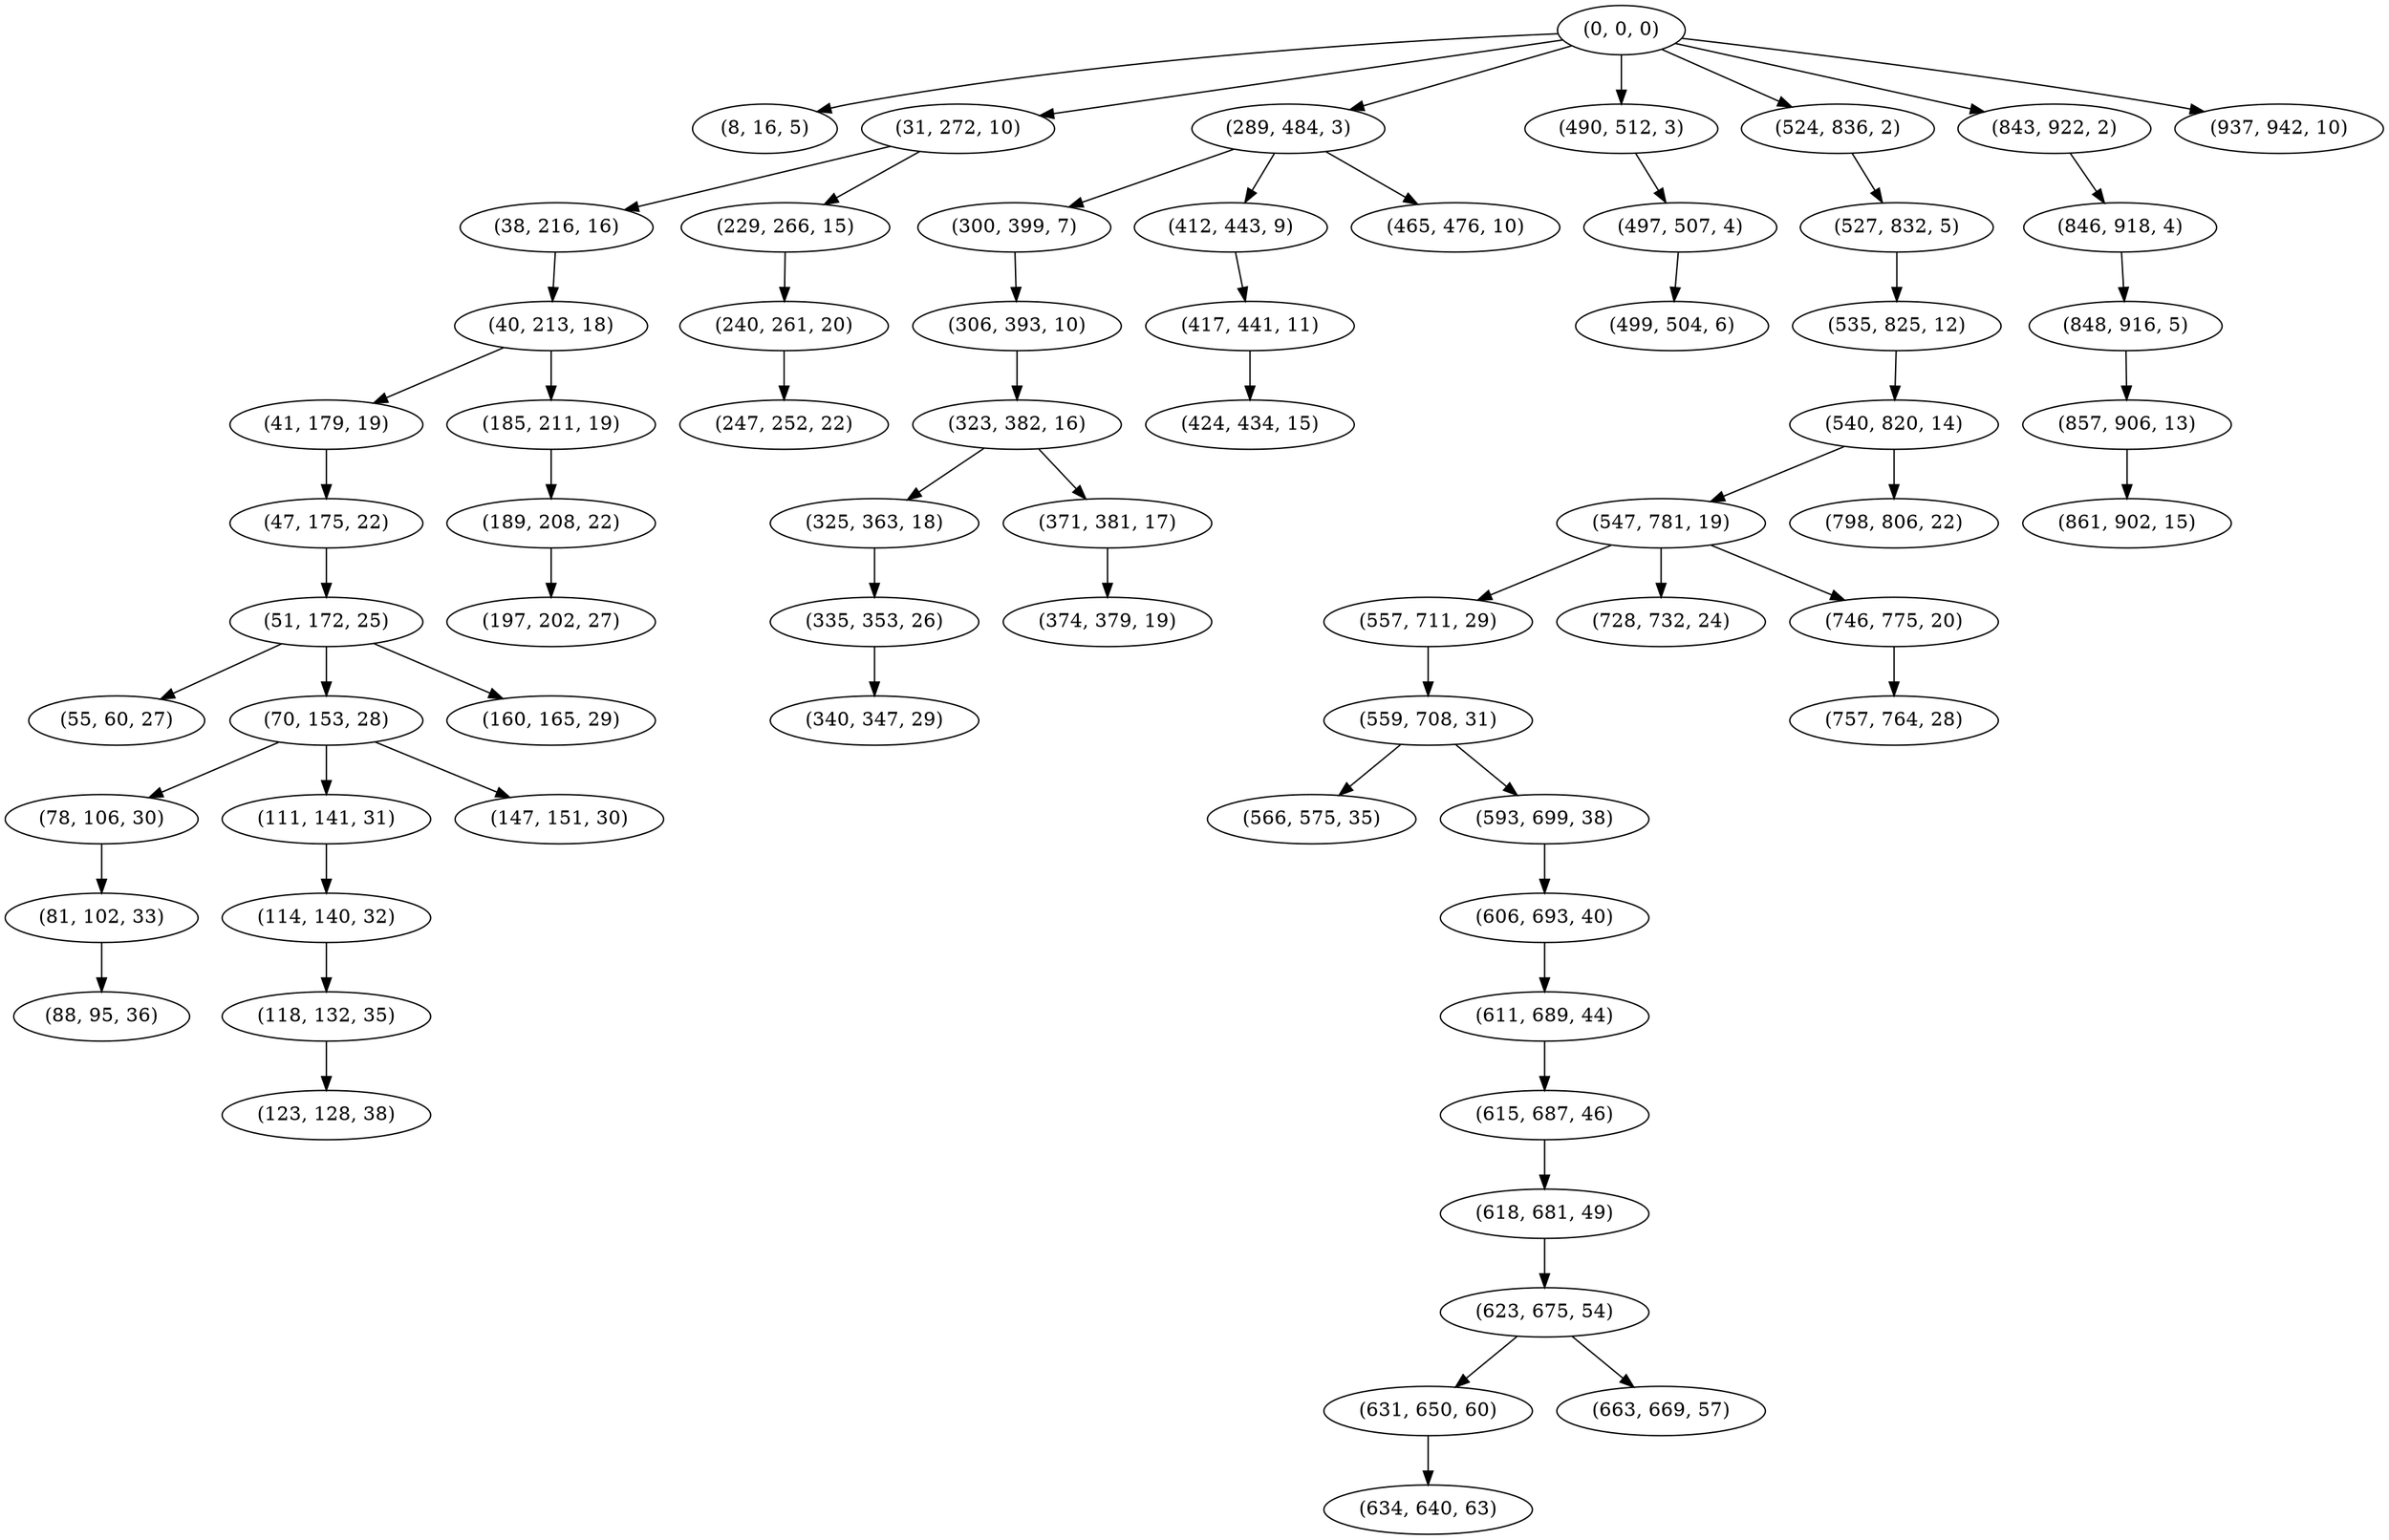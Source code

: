 digraph tree {
    "(0, 0, 0)";
    "(8, 16, 5)";
    "(31, 272, 10)";
    "(38, 216, 16)";
    "(40, 213, 18)";
    "(41, 179, 19)";
    "(47, 175, 22)";
    "(51, 172, 25)";
    "(55, 60, 27)";
    "(70, 153, 28)";
    "(78, 106, 30)";
    "(81, 102, 33)";
    "(88, 95, 36)";
    "(111, 141, 31)";
    "(114, 140, 32)";
    "(118, 132, 35)";
    "(123, 128, 38)";
    "(147, 151, 30)";
    "(160, 165, 29)";
    "(185, 211, 19)";
    "(189, 208, 22)";
    "(197, 202, 27)";
    "(229, 266, 15)";
    "(240, 261, 20)";
    "(247, 252, 22)";
    "(289, 484, 3)";
    "(300, 399, 7)";
    "(306, 393, 10)";
    "(323, 382, 16)";
    "(325, 363, 18)";
    "(335, 353, 26)";
    "(340, 347, 29)";
    "(371, 381, 17)";
    "(374, 379, 19)";
    "(412, 443, 9)";
    "(417, 441, 11)";
    "(424, 434, 15)";
    "(465, 476, 10)";
    "(490, 512, 3)";
    "(497, 507, 4)";
    "(499, 504, 6)";
    "(524, 836, 2)";
    "(527, 832, 5)";
    "(535, 825, 12)";
    "(540, 820, 14)";
    "(547, 781, 19)";
    "(557, 711, 29)";
    "(559, 708, 31)";
    "(566, 575, 35)";
    "(593, 699, 38)";
    "(606, 693, 40)";
    "(611, 689, 44)";
    "(615, 687, 46)";
    "(618, 681, 49)";
    "(623, 675, 54)";
    "(631, 650, 60)";
    "(634, 640, 63)";
    "(663, 669, 57)";
    "(728, 732, 24)";
    "(746, 775, 20)";
    "(757, 764, 28)";
    "(798, 806, 22)";
    "(843, 922, 2)";
    "(846, 918, 4)";
    "(848, 916, 5)";
    "(857, 906, 13)";
    "(861, 902, 15)";
    "(937, 942, 10)";
    "(0, 0, 0)" -> "(8, 16, 5)";
    "(0, 0, 0)" -> "(31, 272, 10)";
    "(0, 0, 0)" -> "(289, 484, 3)";
    "(0, 0, 0)" -> "(490, 512, 3)";
    "(0, 0, 0)" -> "(524, 836, 2)";
    "(0, 0, 0)" -> "(843, 922, 2)";
    "(0, 0, 0)" -> "(937, 942, 10)";
    "(31, 272, 10)" -> "(38, 216, 16)";
    "(31, 272, 10)" -> "(229, 266, 15)";
    "(38, 216, 16)" -> "(40, 213, 18)";
    "(40, 213, 18)" -> "(41, 179, 19)";
    "(40, 213, 18)" -> "(185, 211, 19)";
    "(41, 179, 19)" -> "(47, 175, 22)";
    "(47, 175, 22)" -> "(51, 172, 25)";
    "(51, 172, 25)" -> "(55, 60, 27)";
    "(51, 172, 25)" -> "(70, 153, 28)";
    "(51, 172, 25)" -> "(160, 165, 29)";
    "(70, 153, 28)" -> "(78, 106, 30)";
    "(70, 153, 28)" -> "(111, 141, 31)";
    "(70, 153, 28)" -> "(147, 151, 30)";
    "(78, 106, 30)" -> "(81, 102, 33)";
    "(81, 102, 33)" -> "(88, 95, 36)";
    "(111, 141, 31)" -> "(114, 140, 32)";
    "(114, 140, 32)" -> "(118, 132, 35)";
    "(118, 132, 35)" -> "(123, 128, 38)";
    "(185, 211, 19)" -> "(189, 208, 22)";
    "(189, 208, 22)" -> "(197, 202, 27)";
    "(229, 266, 15)" -> "(240, 261, 20)";
    "(240, 261, 20)" -> "(247, 252, 22)";
    "(289, 484, 3)" -> "(300, 399, 7)";
    "(289, 484, 3)" -> "(412, 443, 9)";
    "(289, 484, 3)" -> "(465, 476, 10)";
    "(300, 399, 7)" -> "(306, 393, 10)";
    "(306, 393, 10)" -> "(323, 382, 16)";
    "(323, 382, 16)" -> "(325, 363, 18)";
    "(323, 382, 16)" -> "(371, 381, 17)";
    "(325, 363, 18)" -> "(335, 353, 26)";
    "(335, 353, 26)" -> "(340, 347, 29)";
    "(371, 381, 17)" -> "(374, 379, 19)";
    "(412, 443, 9)" -> "(417, 441, 11)";
    "(417, 441, 11)" -> "(424, 434, 15)";
    "(490, 512, 3)" -> "(497, 507, 4)";
    "(497, 507, 4)" -> "(499, 504, 6)";
    "(524, 836, 2)" -> "(527, 832, 5)";
    "(527, 832, 5)" -> "(535, 825, 12)";
    "(535, 825, 12)" -> "(540, 820, 14)";
    "(540, 820, 14)" -> "(547, 781, 19)";
    "(540, 820, 14)" -> "(798, 806, 22)";
    "(547, 781, 19)" -> "(557, 711, 29)";
    "(547, 781, 19)" -> "(728, 732, 24)";
    "(547, 781, 19)" -> "(746, 775, 20)";
    "(557, 711, 29)" -> "(559, 708, 31)";
    "(559, 708, 31)" -> "(566, 575, 35)";
    "(559, 708, 31)" -> "(593, 699, 38)";
    "(593, 699, 38)" -> "(606, 693, 40)";
    "(606, 693, 40)" -> "(611, 689, 44)";
    "(611, 689, 44)" -> "(615, 687, 46)";
    "(615, 687, 46)" -> "(618, 681, 49)";
    "(618, 681, 49)" -> "(623, 675, 54)";
    "(623, 675, 54)" -> "(631, 650, 60)";
    "(623, 675, 54)" -> "(663, 669, 57)";
    "(631, 650, 60)" -> "(634, 640, 63)";
    "(746, 775, 20)" -> "(757, 764, 28)";
    "(843, 922, 2)" -> "(846, 918, 4)";
    "(846, 918, 4)" -> "(848, 916, 5)";
    "(848, 916, 5)" -> "(857, 906, 13)";
    "(857, 906, 13)" -> "(861, 902, 15)";
}
